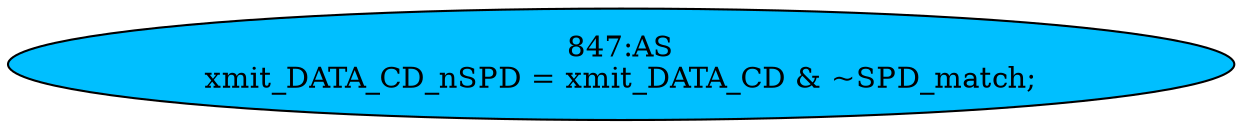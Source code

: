 strict digraph "" {
	node [label="\N"];
	"847:AS"	 [ast="<pyverilog.vparser.ast.Assign object at 0x7f702a685590>",
		def_var="['xmit_DATA_CD_nSPD']",
		fillcolor=deepskyblue,
		label="847:AS
xmit_DATA_CD_nSPD = xmit_DATA_CD & ~SPD_match;",
		statements="[]",
		style=filled,
		typ=Assign,
		use_var="['xmit_DATA_CD', 'SPD_match']"];
}
